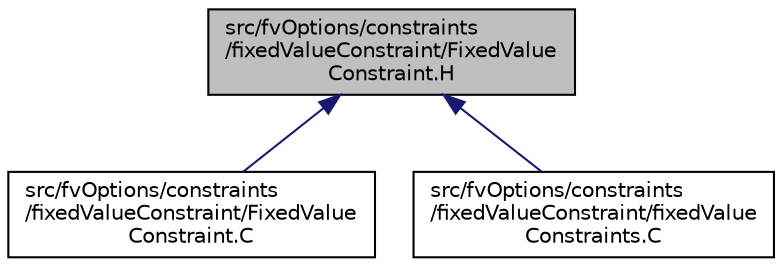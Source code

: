 digraph "src/fvOptions/constraints/fixedValueConstraint/FixedValueConstraint.H"
{
  bgcolor="transparent";
  edge [fontname="Helvetica",fontsize="10",labelfontname="Helvetica",labelfontsize="10"];
  node [fontname="Helvetica",fontsize="10",shape=record];
  Node312 [label="src/fvOptions/constraints\l/fixedValueConstraint/FixedValue\lConstraint.H",height=0.2,width=0.4,color="black", fillcolor="grey75", style="filled", fontcolor="black"];
  Node312 -> Node313 [dir="back",color="midnightblue",fontsize="10",style="solid",fontname="Helvetica"];
  Node313 [label="src/fvOptions/constraints\l/fixedValueConstraint/FixedValue\lConstraint.C",height=0.2,width=0.4,color="black",URL="$a05246.html"];
  Node312 -> Node314 [dir="back",color="midnightblue",fontsize="10",style="solid",fontname="Helvetica"];
  Node314 [label="src/fvOptions/constraints\l/fixedValueConstraint/fixedValue\lConstraints.C",height=0.2,width=0.4,color="black",URL="$a05252.html"];
}
